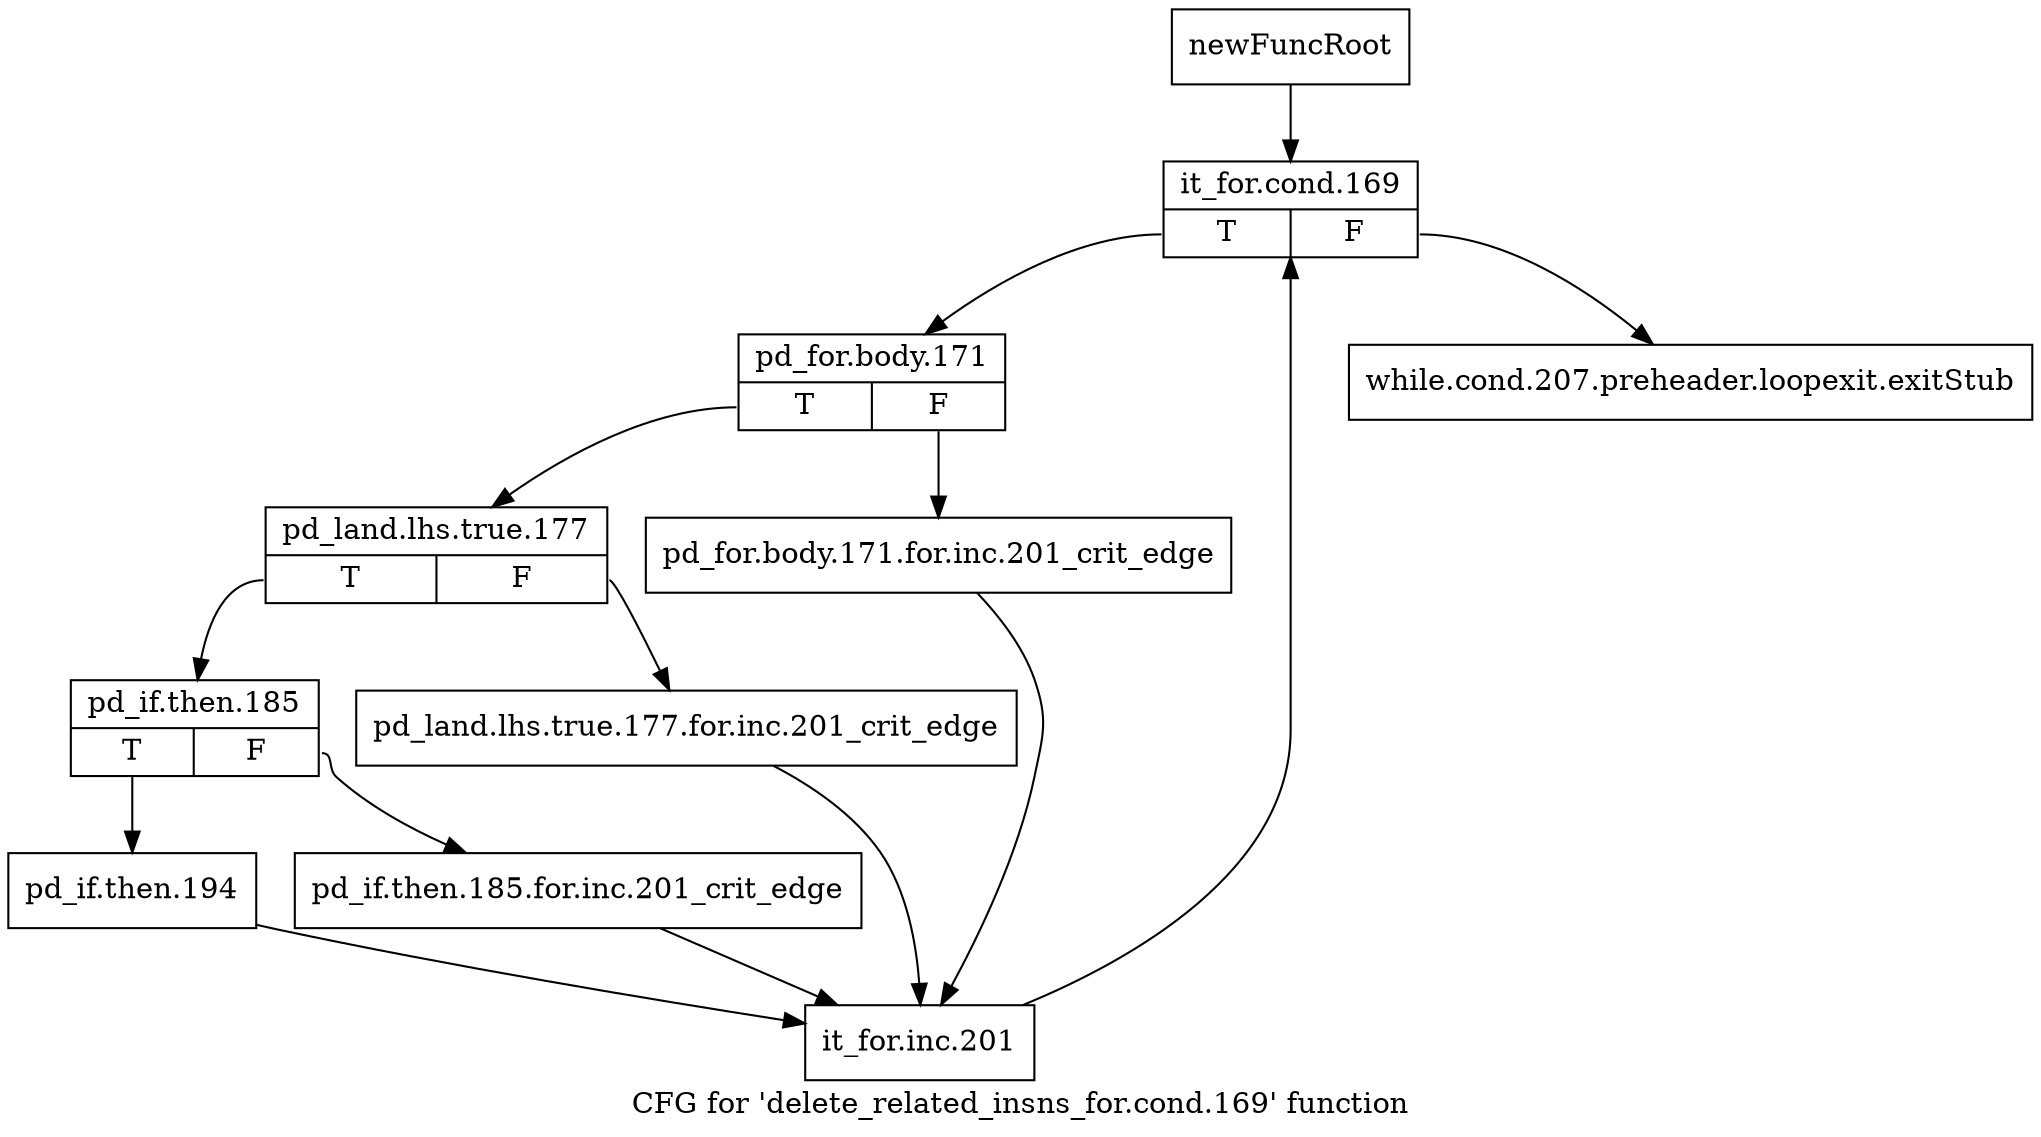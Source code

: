 digraph "CFG for 'delete_related_insns_for.cond.169' function" {
	label="CFG for 'delete_related_insns_for.cond.169' function";

	Node0xb2f7100 [shape=record,label="{newFuncRoot}"];
	Node0xb2f7100 -> Node0xb36dc00;
	Node0xb36dbb0 [shape=record,label="{while.cond.207.preheader.loopexit.exitStub}"];
	Node0xb36dc00 [shape=record,label="{it_for.cond.169|{<s0>T|<s1>F}}"];
	Node0xb36dc00:s0 -> Node0xb36dc50;
	Node0xb36dc00:s1 -> Node0xb36dbb0;
	Node0xb36dc50 [shape=record,label="{pd_for.body.171|{<s0>T|<s1>F}}"];
	Node0xb36dc50:s0 -> Node0xb36dcf0;
	Node0xb36dc50:s1 -> Node0xb36dca0;
	Node0xb36dca0 [shape=record,label="{pd_for.body.171.for.inc.201_crit_edge}"];
	Node0xb36dca0 -> Node0xb36de80;
	Node0xb36dcf0 [shape=record,label="{pd_land.lhs.true.177|{<s0>T|<s1>F}}"];
	Node0xb36dcf0:s0 -> Node0xb36dd90;
	Node0xb36dcf0:s1 -> Node0xb36dd40;
	Node0xb36dd40 [shape=record,label="{pd_land.lhs.true.177.for.inc.201_crit_edge}"];
	Node0xb36dd40 -> Node0xb36de80;
	Node0xb36dd90 [shape=record,label="{pd_if.then.185|{<s0>T|<s1>F}}"];
	Node0xb36dd90:s0 -> Node0xb36de30;
	Node0xb36dd90:s1 -> Node0xb36dde0;
	Node0xb36dde0 [shape=record,label="{pd_if.then.185.for.inc.201_crit_edge}"];
	Node0xb36dde0 -> Node0xb36de80;
	Node0xb36de30 [shape=record,label="{pd_if.then.194}"];
	Node0xb36de30 -> Node0xb36de80;
	Node0xb36de80 [shape=record,label="{it_for.inc.201}"];
	Node0xb36de80 -> Node0xb36dc00;
}
